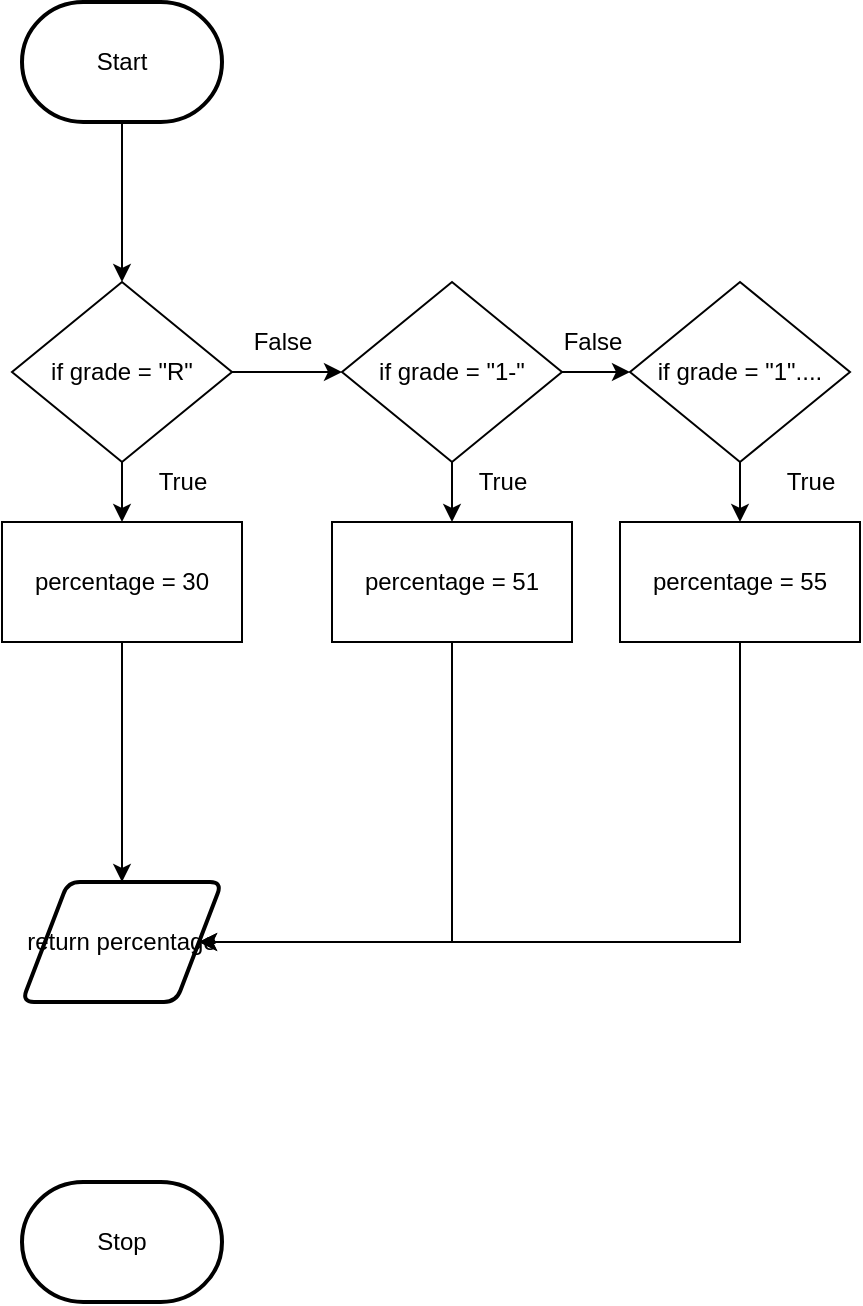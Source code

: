 <mxfile>
    <diagram id="Uj27u6g6IByhOTaoBkWt" name="Flowchart">
        <mxGraphModel dx="1204" dy="741" grid="1" gridSize="10" guides="1" tooltips="1" connect="1" arrows="1" fold="1" page="1" pageScale="1" pageWidth="827" pageHeight="1169" math="0" shadow="0">
            <root>
                <mxCell id="0"/>
                <mxCell id="1" parent="0"/>
                <mxCell id="82" style="edgeStyle=none;html=1;entryX=0.5;entryY=0;entryDx=0;entryDy=0;" edge="1" parent="1" source="5" target="30">
                    <mxGeometry relative="1" as="geometry"/>
                </mxCell>
                <mxCell id="5" value="Start" style="strokeWidth=2;html=1;shape=mxgraph.flowchart.terminator;whiteSpace=wrap;" parent="1" vertex="1">
                    <mxGeometry x="110" y="210" width="100" height="60" as="geometry"/>
                </mxCell>
                <mxCell id="11" value="Stop" style="strokeWidth=2;html=1;shape=mxgraph.flowchart.terminator;whiteSpace=wrap;" parent="1" vertex="1">
                    <mxGeometry x="110" y="800" width="100" height="60" as="geometry"/>
                </mxCell>
                <mxCell id="83" style="edgeStyle=none;html=1;entryX=0;entryY=0.5;entryDx=0;entryDy=0;" edge="1" parent="1" source="30" target="73">
                    <mxGeometry relative="1" as="geometry"/>
                </mxCell>
                <mxCell id="87" style="edgeStyle=none;html=1;entryX=0.5;entryY=0;entryDx=0;entryDy=0;" edge="1" parent="1" source="30" target="76">
                    <mxGeometry relative="1" as="geometry"/>
                </mxCell>
                <mxCell id="30" value="&lt;span&gt;if grade = &quot;R&quot;&lt;/span&gt;" style="rhombus;whiteSpace=wrap;html=1;" parent="1" vertex="1">
                    <mxGeometry x="105" y="350" width="110" height="90" as="geometry"/>
                </mxCell>
                <mxCell id="52" value="False" style="text;html=1;resizable=0;autosize=1;align=center;verticalAlign=middle;points=[];fillColor=none;strokeColor=none;rounded=0;" parent="1" vertex="1">
                    <mxGeometry x="215" y="370" width="50" height="20" as="geometry"/>
                </mxCell>
                <mxCell id="84" style="edgeStyle=none;html=1;entryX=0;entryY=0.5;entryDx=0;entryDy=0;" edge="1" parent="1" source="73" target="74">
                    <mxGeometry relative="1" as="geometry"/>
                </mxCell>
                <mxCell id="86" style="edgeStyle=none;html=1;entryX=0.5;entryY=0;entryDx=0;entryDy=0;" edge="1" parent="1" source="73" target="77">
                    <mxGeometry relative="1" as="geometry"/>
                </mxCell>
                <mxCell id="73" value="&lt;span&gt;if grade = &quot;1-&quot;&lt;/span&gt;" style="rhombus;whiteSpace=wrap;html=1;" vertex="1" parent="1">
                    <mxGeometry x="270" y="350" width="110" height="90" as="geometry"/>
                </mxCell>
                <mxCell id="85" style="edgeStyle=none;html=1;" edge="1" parent="1" source="74" target="79">
                    <mxGeometry relative="1" as="geometry"/>
                </mxCell>
                <mxCell id="74" value="&lt;span&gt;if grade = &quot;1&quot;....&lt;/span&gt;" style="rhombus;whiteSpace=wrap;html=1;" vertex="1" parent="1">
                    <mxGeometry x="414" y="350" width="110" height="90" as="geometry"/>
                </mxCell>
                <mxCell id="88" style="edgeStyle=none;html=1;entryX=0.5;entryY=0;entryDx=0;entryDy=0;" edge="1" parent="1" source="76" target="80">
                    <mxGeometry relative="1" as="geometry"/>
                </mxCell>
                <mxCell id="76" value="percentage = 30" style="rounded=0;whiteSpace=wrap;html=1;" vertex="1" parent="1">
                    <mxGeometry x="100" y="470" width="120" height="60" as="geometry"/>
                </mxCell>
                <mxCell id="91" style="edgeStyle=orthogonalEdgeStyle;rounded=0;html=1;entryX=1;entryY=0.5;entryDx=0;entryDy=0;" edge="1" parent="1" source="77" target="80">
                    <mxGeometry relative="1" as="geometry">
                        <Array as="points">
                            <mxPoint x="325" y="680"/>
                        </Array>
                    </mxGeometry>
                </mxCell>
                <mxCell id="77" value="percentage = 51" style="rounded=0;whiteSpace=wrap;html=1;" vertex="1" parent="1">
                    <mxGeometry x="265" y="470" width="120" height="60" as="geometry"/>
                </mxCell>
                <mxCell id="92" style="edgeStyle=orthogonalEdgeStyle;rounded=0;html=1;entryX=1;entryY=0.5;entryDx=0;entryDy=0;" edge="1" parent="1" source="79" target="80">
                    <mxGeometry relative="1" as="geometry">
                        <Array as="points">
                            <mxPoint x="469" y="680"/>
                        </Array>
                    </mxGeometry>
                </mxCell>
                <mxCell id="79" value="percentage = 55" style="rounded=0;whiteSpace=wrap;html=1;" vertex="1" parent="1">
                    <mxGeometry x="409" y="470" width="120" height="60" as="geometry"/>
                </mxCell>
                <mxCell id="80" value="return percentage" style="shape=parallelogram;html=1;strokeWidth=2;perimeter=parallelogramPerimeter;whiteSpace=wrap;rounded=1;arcSize=12;size=0.23;" vertex="1" parent="1">
                    <mxGeometry x="110" y="650" width="100" height="60" as="geometry"/>
                </mxCell>
                <mxCell id="93" value="False" style="text;html=1;resizable=0;autosize=1;align=center;verticalAlign=middle;points=[];fillColor=none;strokeColor=none;rounded=0;" vertex="1" parent="1">
                    <mxGeometry x="370" y="370" width="50" height="20" as="geometry"/>
                </mxCell>
                <mxCell id="94" value="True" style="text;html=1;resizable=0;autosize=1;align=center;verticalAlign=middle;points=[];fillColor=none;strokeColor=none;rounded=0;" vertex="1" parent="1">
                    <mxGeometry x="170" y="440" width="40" height="20" as="geometry"/>
                </mxCell>
                <mxCell id="95" value="True" style="text;html=1;resizable=0;autosize=1;align=center;verticalAlign=middle;points=[];fillColor=none;strokeColor=none;rounded=0;" vertex="1" parent="1">
                    <mxGeometry x="330" y="440" width="40" height="20" as="geometry"/>
                </mxCell>
                <mxCell id="96" value="True" style="text;html=1;resizable=0;autosize=1;align=center;verticalAlign=middle;points=[];fillColor=none;strokeColor=none;rounded=0;" vertex="1" parent="1">
                    <mxGeometry x="484" y="440" width="40" height="20" as="geometry"/>
                </mxCell>
            </root>
        </mxGraphModel>
    </diagram>
</mxfile>